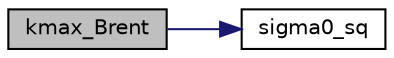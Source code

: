 digraph "kmax_Brent"
{
 // LATEX_PDF_SIZE
  edge [fontname="Helvetica",fontsize="10",labelfontname="Helvetica",labelfontsize="10"];
  node [fontname="Helvetica",fontsize="10",shape=record];
  rankdir="LR";
  Node1 [label="kmax_Brent",height=0.2,width=0.4,color="black", fillcolor="grey75", style="filled", fontcolor="black",tooltip="Compute the maximum k-value used in Fisher forecast at each redshift bin."];
  Node1 -> Node2 [color="midnightblue",fontsize="10",style="solid",fontname="Helvetica"];
  Node2 [label="sigma0_sq",height=0.2,width=0.4,color="black", fillcolor="white", style="filled",URL="$d6/d32/cosmology_8c.html#a7b59282552e5f4ebd707bedd6ba6c626",tooltip="Compute variance of unsmoothed matter density fluctuations."];
}
